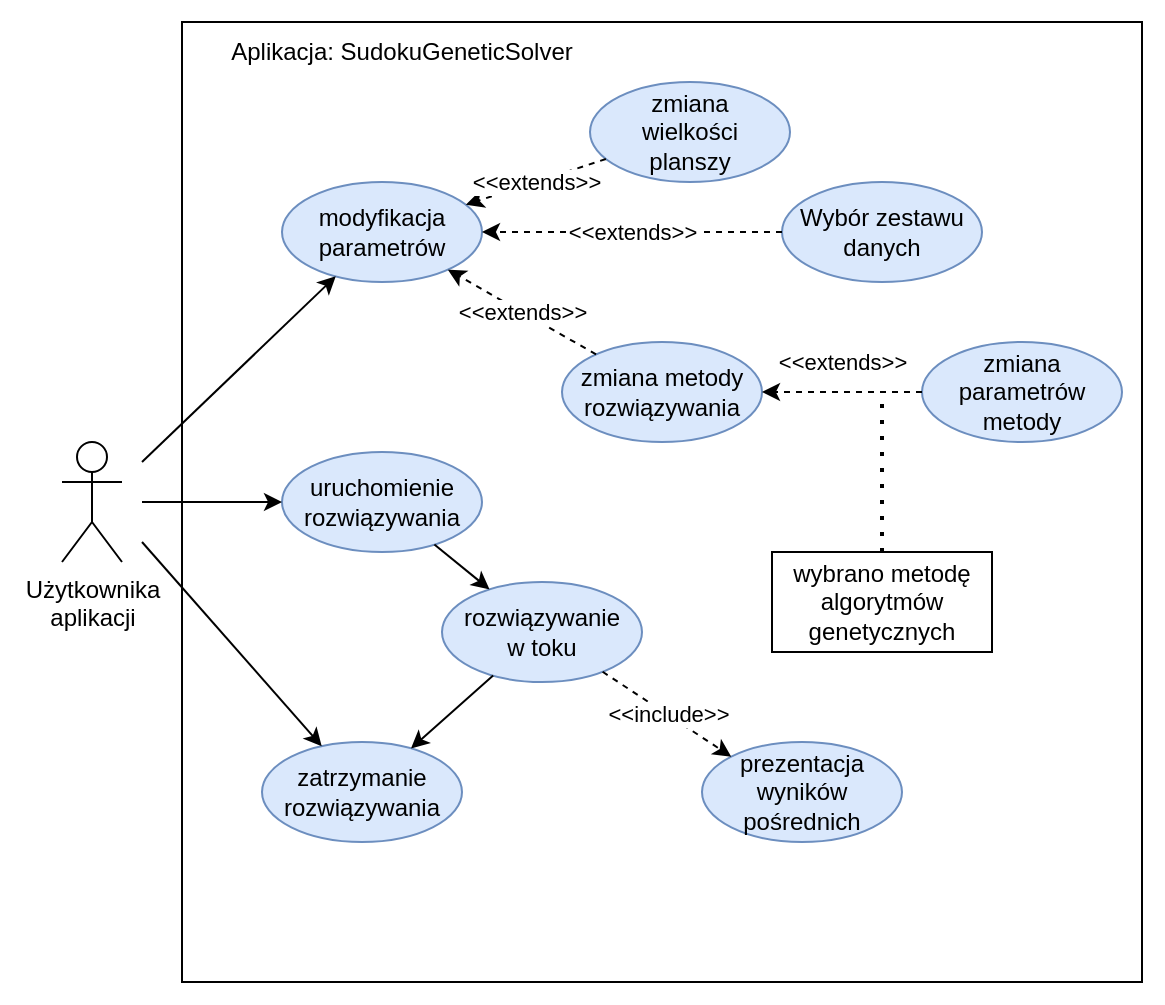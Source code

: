 <mxfile version="26.0.10">
  <diagram name="Strona-1" id="depyI_Zt2BGk7B2Sb--A">
    <mxGraphModel dx="1195" dy="620" grid="1" gridSize="10" guides="1" tooltips="1" connect="1" arrows="1" fold="1" page="1" pageScale="1" pageWidth="827" pageHeight="1169" math="0" shadow="0">
      <root>
        <mxCell id="0" />
        <mxCell id="1" parent="0" />
        <mxCell id="0Bl3yuooD-DPhsjYiCxI-34" value="" style="rounded=0;whiteSpace=wrap;html=1;strokeColor=#FFFFFF;" vertex="1" parent="1">
          <mxGeometry x="70" y="100" width="580" height="500" as="geometry" />
        </mxCell>
        <mxCell id="0Bl3yuooD-DPhsjYiCxI-1" value="" style="whiteSpace=wrap;html=1;aspect=fixed;" vertex="1" parent="1">
          <mxGeometry x="160" y="110" width="480" height="480" as="geometry" />
        </mxCell>
        <mxCell id="0Bl3yuooD-DPhsjYiCxI-2" value="Użytkownika&lt;div&gt;aplikacji&lt;/div&gt;" style="shape=umlActor;verticalLabelPosition=bottom;verticalAlign=top;html=1;outlineConnect=0;" vertex="1" parent="1">
          <mxGeometry x="100" y="320" width="30" height="60" as="geometry" />
        </mxCell>
        <mxCell id="0Bl3yuooD-DPhsjYiCxI-3" value="zmiana metody&lt;div&gt;rozwiązywania&lt;/div&gt;" style="ellipse;whiteSpace=wrap;html=1;fillColor=#dae8fc;strokeColor=#6c8ebf;" vertex="1" parent="1">
          <mxGeometry x="350" y="270" width="100" height="50" as="geometry" />
        </mxCell>
        <mxCell id="0Bl3yuooD-DPhsjYiCxI-5" value="uruchomienie&lt;div&gt;rozwiązywania&lt;/div&gt;" style="ellipse;whiteSpace=wrap;html=1;fillColor=#dae8fc;strokeColor=#6c8ebf;" vertex="1" parent="1">
          <mxGeometry x="210" y="325" width="100" height="50" as="geometry" />
        </mxCell>
        <mxCell id="0Bl3yuooD-DPhsjYiCxI-6" value="zmiana&lt;div&gt;parametrów metody&lt;/div&gt;" style="ellipse;whiteSpace=wrap;html=1;fillColor=#dae8fc;strokeColor=#6c8ebf;" vertex="1" parent="1">
          <mxGeometry x="530" y="270" width="100" height="50" as="geometry" />
        </mxCell>
        <mxCell id="0Bl3yuooD-DPhsjYiCxI-7" value="zmiana&lt;div&gt;wielkości&lt;/div&gt;&lt;div&gt;planszy&lt;/div&gt;" style="ellipse;whiteSpace=wrap;html=1;fillColor=#dae8fc;strokeColor=#6c8ebf;" vertex="1" parent="1">
          <mxGeometry x="364" y="140" width="100" height="50" as="geometry" />
        </mxCell>
        <mxCell id="0Bl3yuooD-DPhsjYiCxI-8" value="Wybór zestawu danych" style="ellipse;whiteSpace=wrap;html=1;fillColor=#dae8fc;strokeColor=#6c8ebf;" vertex="1" parent="1">
          <mxGeometry x="460" y="190" width="100" height="50" as="geometry" />
        </mxCell>
        <mxCell id="0Bl3yuooD-DPhsjYiCxI-9" value="zatrzymanie&lt;div&gt;rozwiązywania&lt;/div&gt;" style="ellipse;whiteSpace=wrap;html=1;fillColor=#dae8fc;strokeColor=#6c8ebf;" vertex="1" parent="1">
          <mxGeometry x="200" y="470" width="100" height="50" as="geometry" />
        </mxCell>
        <mxCell id="0Bl3yuooD-DPhsjYiCxI-10" value="" style="endArrow=classic;html=1;rounded=0;" edge="1" parent="1" target="0Bl3yuooD-DPhsjYiCxI-5">
          <mxGeometry width="50" height="50" relative="1" as="geometry">
            <mxPoint x="140" y="350" as="sourcePoint" />
            <mxPoint x="430" y="310" as="targetPoint" />
          </mxGeometry>
        </mxCell>
        <mxCell id="0Bl3yuooD-DPhsjYiCxI-11" value="" style="endArrow=classic;html=1;rounded=0;" edge="1" parent="1" target="0Bl3yuooD-DPhsjYiCxI-9">
          <mxGeometry width="50" height="50" relative="1" as="geometry">
            <mxPoint x="140" y="370" as="sourcePoint" />
            <mxPoint x="430" y="310" as="targetPoint" />
          </mxGeometry>
        </mxCell>
        <mxCell id="0Bl3yuooD-DPhsjYiCxI-12" value="modyfikacja&lt;div&gt;parametrów&lt;/div&gt;" style="ellipse;whiteSpace=wrap;html=1;fillColor=#dae8fc;strokeColor=#6c8ebf;" vertex="1" parent="1">
          <mxGeometry x="210" y="190" width="100" height="50" as="geometry" />
        </mxCell>
        <mxCell id="0Bl3yuooD-DPhsjYiCxI-13" value="" style="endArrow=classic;html=1;rounded=0;" edge="1" parent="1" target="0Bl3yuooD-DPhsjYiCxI-12">
          <mxGeometry width="50" height="50" relative="1" as="geometry">
            <mxPoint x="140" y="330" as="sourcePoint" />
            <mxPoint x="430" y="310" as="targetPoint" />
          </mxGeometry>
        </mxCell>
        <mxCell id="0Bl3yuooD-DPhsjYiCxI-14" value="" style="endArrow=classic;html=1;rounded=0;dashed=1;" edge="1" parent="1" source="0Bl3yuooD-DPhsjYiCxI-7" target="0Bl3yuooD-DPhsjYiCxI-12">
          <mxGeometry relative="1" as="geometry">
            <mxPoint x="380" y="60" as="sourcePoint" />
            <mxPoint x="450" y="340" as="targetPoint" />
          </mxGeometry>
        </mxCell>
        <mxCell id="0Bl3yuooD-DPhsjYiCxI-15" value="&amp;lt;&amp;lt;extends&amp;gt;&amp;gt;" style="edgeLabel;resizable=0;html=1;;align=center;verticalAlign=middle;" connectable="0" vertex="1" parent="0Bl3yuooD-DPhsjYiCxI-14">
          <mxGeometry relative="1" as="geometry" />
        </mxCell>
        <mxCell id="0Bl3yuooD-DPhsjYiCxI-16" value="" style="endArrow=classic;html=1;rounded=0;dashed=1;" edge="1" parent="1" source="0Bl3yuooD-DPhsjYiCxI-3" target="0Bl3yuooD-DPhsjYiCxI-12">
          <mxGeometry relative="1" as="geometry">
            <mxPoint x="381" y="181" as="sourcePoint" />
            <mxPoint x="309" y="209" as="targetPoint" />
          </mxGeometry>
        </mxCell>
        <mxCell id="0Bl3yuooD-DPhsjYiCxI-17" value="&amp;lt;&amp;lt;extends&amp;gt;&amp;gt;" style="edgeLabel;resizable=0;html=1;;align=center;verticalAlign=middle;" connectable="0" vertex="1" parent="0Bl3yuooD-DPhsjYiCxI-16">
          <mxGeometry relative="1" as="geometry" />
        </mxCell>
        <mxCell id="0Bl3yuooD-DPhsjYiCxI-18" value="" style="endArrow=classic;html=1;rounded=0;dashed=1;" edge="1" parent="1" source="0Bl3yuooD-DPhsjYiCxI-8" target="0Bl3yuooD-DPhsjYiCxI-12">
          <mxGeometry relative="1" as="geometry">
            <mxPoint x="431" y="272" as="sourcePoint" />
            <mxPoint x="313" y="238" as="targetPoint" />
          </mxGeometry>
        </mxCell>
        <mxCell id="0Bl3yuooD-DPhsjYiCxI-19" value="&amp;lt;&amp;lt;extends&amp;gt;&amp;gt;" style="edgeLabel;resizable=0;html=1;;align=center;verticalAlign=middle;" connectable="0" vertex="1" parent="0Bl3yuooD-DPhsjYiCxI-18">
          <mxGeometry relative="1" as="geometry" />
        </mxCell>
        <mxCell id="0Bl3yuooD-DPhsjYiCxI-23" value="" style="endArrow=classic;html=1;rounded=0;dashed=1;" edge="1" parent="1" source="0Bl3yuooD-DPhsjYiCxI-6" target="0Bl3yuooD-DPhsjYiCxI-3">
          <mxGeometry relative="1" as="geometry">
            <mxPoint x="377" y="286" as="sourcePoint" />
            <mxPoint x="303" y="244" as="targetPoint" />
          </mxGeometry>
        </mxCell>
        <mxCell id="0Bl3yuooD-DPhsjYiCxI-24" value="&amp;lt;&amp;lt;extends&amp;gt;&amp;gt;" style="edgeLabel;resizable=0;html=1;;align=center;verticalAlign=middle;" connectable="0" vertex="1" parent="0Bl3yuooD-DPhsjYiCxI-23">
          <mxGeometry relative="1" as="geometry">
            <mxPoint y="-15" as="offset" />
          </mxGeometry>
        </mxCell>
        <mxCell id="0Bl3yuooD-DPhsjYiCxI-25" value="wybrano metodę&lt;div&gt;algorytmów genetycznych&lt;/div&gt;" style="html=1;whiteSpace=wrap;" vertex="1" parent="1">
          <mxGeometry x="455" y="375" width="110" height="50" as="geometry" />
        </mxCell>
        <mxCell id="0Bl3yuooD-DPhsjYiCxI-26" value="" style="endArrow=none;dashed=1;html=1;dashPattern=1 3;strokeWidth=2;rounded=0;" edge="1" parent="1" source="0Bl3yuooD-DPhsjYiCxI-25">
          <mxGeometry width="50" height="50" relative="1" as="geometry">
            <mxPoint x="380" y="360" as="sourcePoint" />
            <mxPoint x="510" y="300" as="targetPoint" />
          </mxGeometry>
        </mxCell>
        <mxCell id="0Bl3yuooD-DPhsjYiCxI-27" value="&lt;div&gt;rozwiązywanie&lt;/div&gt;&lt;div&gt;w toku&lt;/div&gt;" style="ellipse;whiteSpace=wrap;html=1;fillColor=#dae8fc;strokeColor=#6c8ebf;" vertex="1" parent="1">
          <mxGeometry x="290" y="390" width="100" height="50" as="geometry" />
        </mxCell>
        <mxCell id="0Bl3yuooD-DPhsjYiCxI-28" value="" style="endArrow=classic;html=1;rounded=0;" edge="1" parent="1" source="0Bl3yuooD-DPhsjYiCxI-5" target="0Bl3yuooD-DPhsjYiCxI-27">
          <mxGeometry width="50" height="50" relative="1" as="geometry">
            <mxPoint x="380" y="360" as="sourcePoint" />
            <mxPoint x="430" y="310" as="targetPoint" />
          </mxGeometry>
        </mxCell>
        <mxCell id="0Bl3yuooD-DPhsjYiCxI-29" value="" style="endArrow=classic;html=1;rounded=0;" edge="1" parent="1" source="0Bl3yuooD-DPhsjYiCxI-27" target="0Bl3yuooD-DPhsjYiCxI-9">
          <mxGeometry width="50" height="50" relative="1" as="geometry">
            <mxPoint x="380" y="360" as="sourcePoint" />
            <mxPoint x="430" y="310" as="targetPoint" />
          </mxGeometry>
        </mxCell>
        <mxCell id="0Bl3yuooD-DPhsjYiCxI-30" value="&lt;div&gt;prezentacja&lt;/div&gt;&lt;div&gt;wyników&lt;/div&gt;&lt;div&gt;pośrednich&lt;/div&gt;" style="ellipse;whiteSpace=wrap;html=1;fillColor=#dae8fc;strokeColor=#6c8ebf;" vertex="1" parent="1">
          <mxGeometry x="420" y="470" width="100" height="50" as="geometry" />
        </mxCell>
        <mxCell id="0Bl3yuooD-DPhsjYiCxI-31" value="" style="endArrow=classic;html=1;rounded=0;dashed=1;entryX=0;entryY=0;entryDx=0;entryDy=0;" edge="1" parent="1" source="0Bl3yuooD-DPhsjYiCxI-27" target="0Bl3yuooD-DPhsjYiCxI-30">
          <mxGeometry relative="1" as="geometry">
            <mxPoint x="377" y="286" as="sourcePoint" />
            <mxPoint x="303" y="244" as="targetPoint" />
          </mxGeometry>
        </mxCell>
        <mxCell id="0Bl3yuooD-DPhsjYiCxI-32" value="&amp;lt;&amp;lt;include&amp;gt;&amp;gt;" style="edgeLabel;resizable=0;html=1;;align=center;verticalAlign=middle;" connectable="0" vertex="1" parent="0Bl3yuooD-DPhsjYiCxI-31">
          <mxGeometry relative="1" as="geometry" />
        </mxCell>
        <mxCell id="0Bl3yuooD-DPhsjYiCxI-33" value="Aplikacja: SudokuGeneticSolver" style="text;html=1;align=center;verticalAlign=middle;whiteSpace=wrap;rounded=0;" vertex="1" parent="1">
          <mxGeometry x="160" y="110" width="220" height="30" as="geometry" />
        </mxCell>
      </root>
    </mxGraphModel>
  </diagram>
</mxfile>
